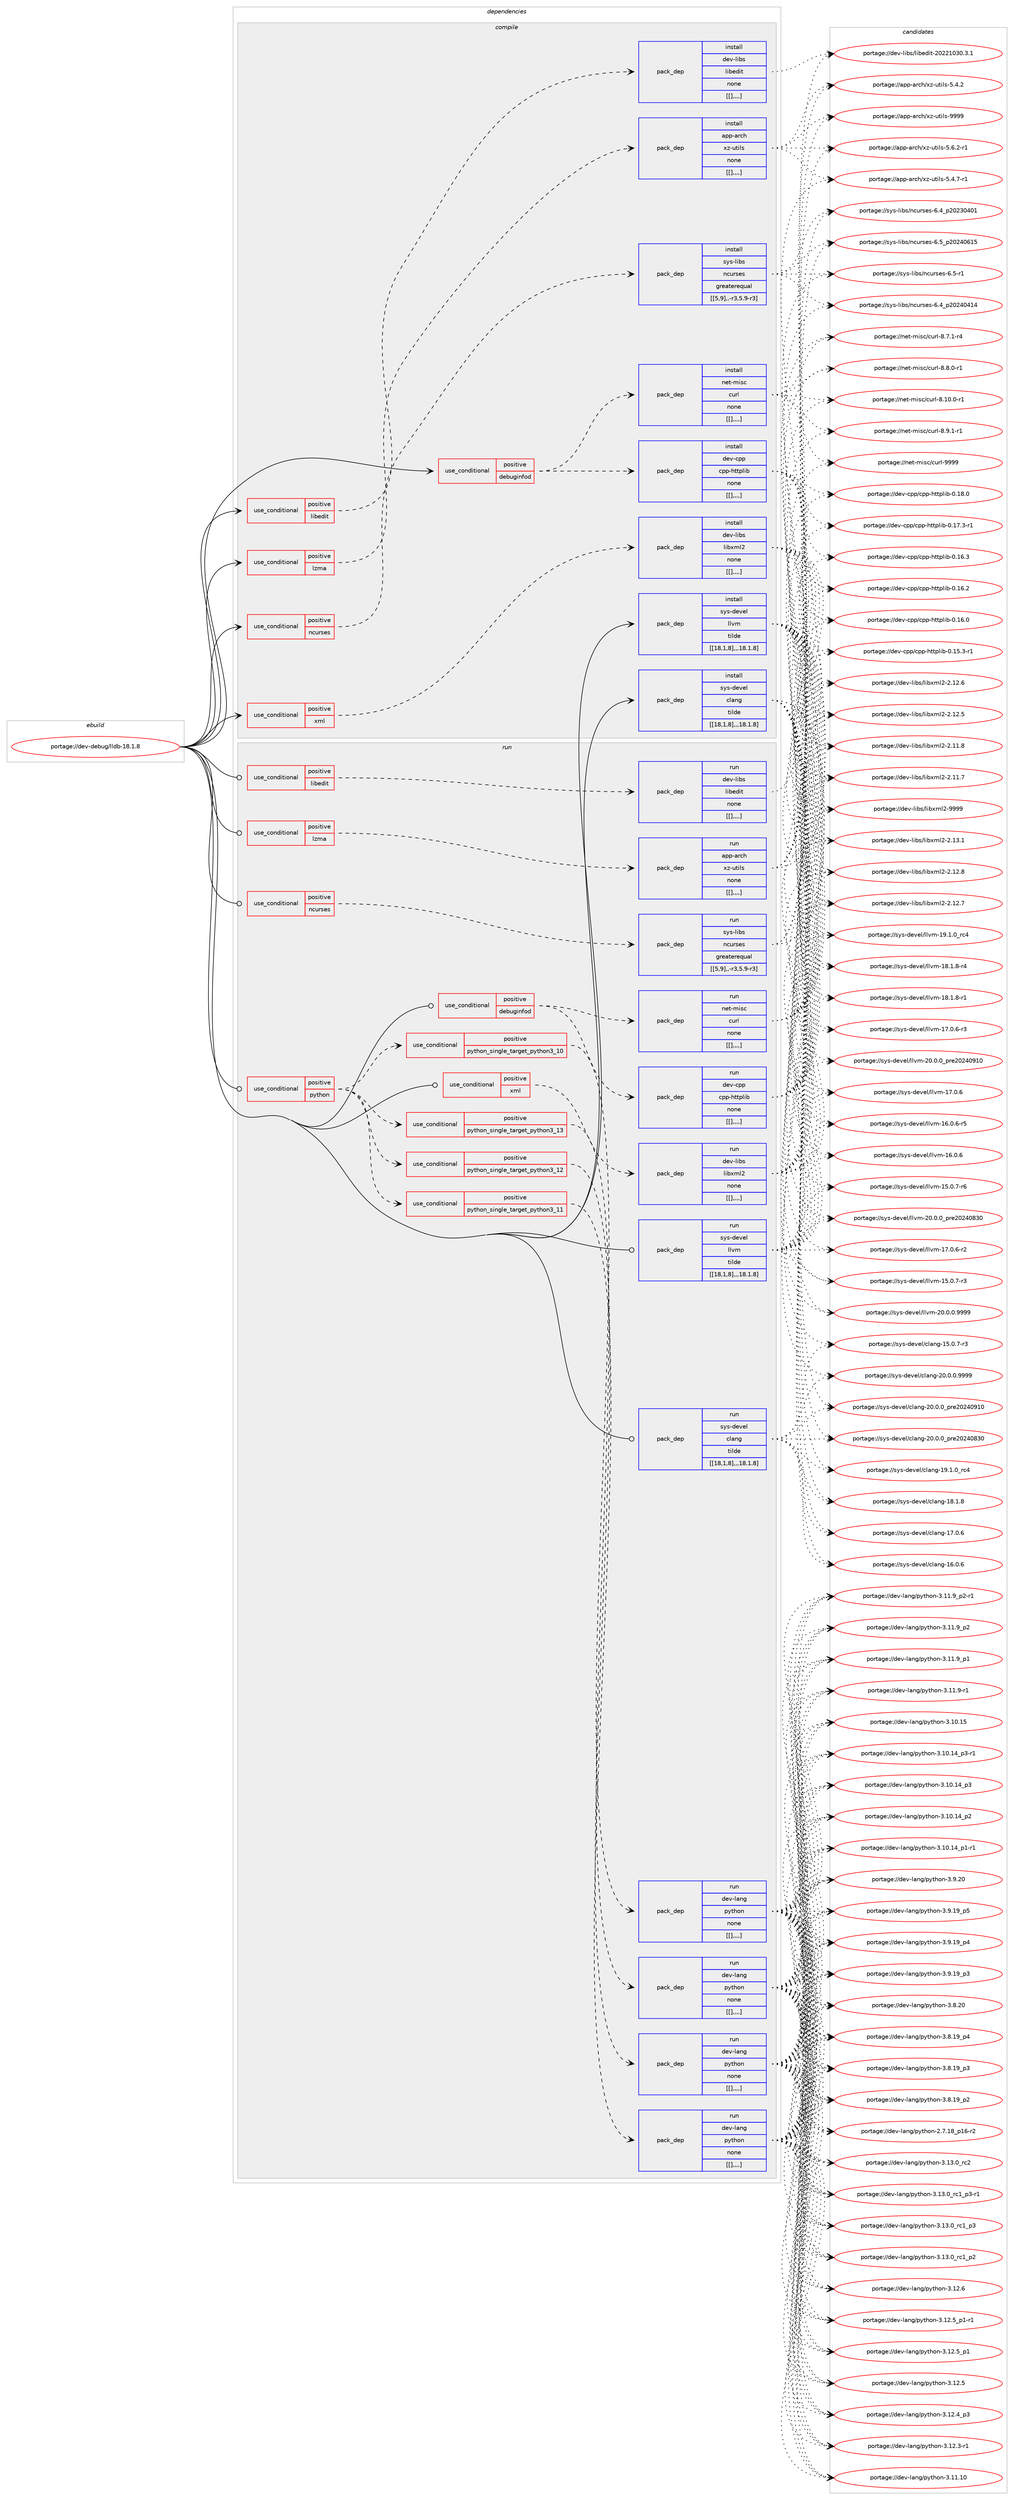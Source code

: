 digraph prolog {

# *************
# Graph options
# *************

newrank=true;
concentrate=true;
compound=true;
graph [rankdir=LR,fontname=Helvetica,fontsize=10,ranksep=1.5];#, ranksep=2.5, nodesep=0.2];
edge  [arrowhead=vee];
node  [fontname=Helvetica,fontsize=10];

# **********
# The ebuild
# **********

subgraph cluster_leftcol {
color=gray;
label=<<i>ebuild</i>>;
id [label="portage://dev-debug/lldb-18.1.8", color=red, width=4, href="../dev-debug/lldb-18.1.8.svg"];
}

# ****************
# The dependencies
# ****************

subgraph cluster_midcol {
color=gray;
label=<<i>dependencies</i>>;
subgraph cluster_compile {
fillcolor="#eeeeee";
style=filled;
label=<<i>compile</i>>;
subgraph cond19533 {
dependency72748 [label=<<TABLE BORDER="0" CELLBORDER="1" CELLSPACING="0" CELLPADDING="4"><TR><TD ROWSPAN="3" CELLPADDING="10">use_conditional</TD></TR><TR><TD>positive</TD></TR><TR><TD>debuginfod</TD></TR></TABLE>>, shape=none, color=red];
subgraph pack52267 {
dependency72749 [label=<<TABLE BORDER="0" CELLBORDER="1" CELLSPACING="0" CELLPADDING="4" WIDTH="220"><TR><TD ROWSPAN="6" CELLPADDING="30">pack_dep</TD></TR><TR><TD WIDTH="110">install</TD></TR><TR><TD>net-misc</TD></TR><TR><TD>curl</TD></TR><TR><TD>none</TD></TR><TR><TD>[[],,,,]</TD></TR></TABLE>>, shape=none, color=blue];
}
dependency72748:e -> dependency72749:w [weight=20,style="dashed",arrowhead="vee"];
subgraph pack52268 {
dependency72750 [label=<<TABLE BORDER="0" CELLBORDER="1" CELLSPACING="0" CELLPADDING="4" WIDTH="220"><TR><TD ROWSPAN="6" CELLPADDING="30">pack_dep</TD></TR><TR><TD WIDTH="110">install</TD></TR><TR><TD>dev-cpp</TD></TR><TR><TD>cpp-httplib</TD></TR><TR><TD>none</TD></TR><TR><TD>[[],,,,]</TD></TR></TABLE>>, shape=none, color=blue];
}
dependency72748:e -> dependency72750:w [weight=20,style="dashed",arrowhead="vee"];
}
id:e -> dependency72748:w [weight=20,style="solid",arrowhead="vee"];
subgraph cond19534 {
dependency72751 [label=<<TABLE BORDER="0" CELLBORDER="1" CELLSPACING="0" CELLPADDING="4"><TR><TD ROWSPAN="3" CELLPADDING="10">use_conditional</TD></TR><TR><TD>positive</TD></TR><TR><TD>libedit</TD></TR></TABLE>>, shape=none, color=red];
subgraph pack52269 {
dependency72752 [label=<<TABLE BORDER="0" CELLBORDER="1" CELLSPACING="0" CELLPADDING="4" WIDTH="220"><TR><TD ROWSPAN="6" CELLPADDING="30">pack_dep</TD></TR><TR><TD WIDTH="110">install</TD></TR><TR><TD>dev-libs</TD></TR><TR><TD>libedit</TD></TR><TR><TD>none</TD></TR><TR><TD>[[],,,,]</TD></TR></TABLE>>, shape=none, color=blue];
}
dependency72751:e -> dependency72752:w [weight=20,style="dashed",arrowhead="vee"];
}
id:e -> dependency72751:w [weight=20,style="solid",arrowhead="vee"];
subgraph cond19535 {
dependency72753 [label=<<TABLE BORDER="0" CELLBORDER="1" CELLSPACING="0" CELLPADDING="4"><TR><TD ROWSPAN="3" CELLPADDING="10">use_conditional</TD></TR><TR><TD>positive</TD></TR><TR><TD>lzma</TD></TR></TABLE>>, shape=none, color=red];
subgraph pack52270 {
dependency72754 [label=<<TABLE BORDER="0" CELLBORDER="1" CELLSPACING="0" CELLPADDING="4" WIDTH="220"><TR><TD ROWSPAN="6" CELLPADDING="30">pack_dep</TD></TR><TR><TD WIDTH="110">install</TD></TR><TR><TD>app-arch</TD></TR><TR><TD>xz-utils</TD></TR><TR><TD>none</TD></TR><TR><TD>[[],,,,]</TD></TR></TABLE>>, shape=none, color=blue];
}
dependency72753:e -> dependency72754:w [weight=20,style="dashed",arrowhead="vee"];
}
id:e -> dependency72753:w [weight=20,style="solid",arrowhead="vee"];
subgraph cond19536 {
dependency72755 [label=<<TABLE BORDER="0" CELLBORDER="1" CELLSPACING="0" CELLPADDING="4"><TR><TD ROWSPAN="3" CELLPADDING="10">use_conditional</TD></TR><TR><TD>positive</TD></TR><TR><TD>ncurses</TD></TR></TABLE>>, shape=none, color=red];
subgraph pack52271 {
dependency72756 [label=<<TABLE BORDER="0" CELLBORDER="1" CELLSPACING="0" CELLPADDING="4" WIDTH="220"><TR><TD ROWSPAN="6" CELLPADDING="30">pack_dep</TD></TR><TR><TD WIDTH="110">install</TD></TR><TR><TD>sys-libs</TD></TR><TR><TD>ncurses</TD></TR><TR><TD>greaterequal</TD></TR><TR><TD>[[5,9],,-r3,5.9-r3]</TD></TR></TABLE>>, shape=none, color=blue];
}
dependency72755:e -> dependency72756:w [weight=20,style="dashed",arrowhead="vee"];
}
id:e -> dependency72755:w [weight=20,style="solid",arrowhead="vee"];
subgraph cond19537 {
dependency72757 [label=<<TABLE BORDER="0" CELLBORDER="1" CELLSPACING="0" CELLPADDING="4"><TR><TD ROWSPAN="3" CELLPADDING="10">use_conditional</TD></TR><TR><TD>positive</TD></TR><TR><TD>xml</TD></TR></TABLE>>, shape=none, color=red];
subgraph pack52272 {
dependency72758 [label=<<TABLE BORDER="0" CELLBORDER="1" CELLSPACING="0" CELLPADDING="4" WIDTH="220"><TR><TD ROWSPAN="6" CELLPADDING="30">pack_dep</TD></TR><TR><TD WIDTH="110">install</TD></TR><TR><TD>dev-libs</TD></TR><TR><TD>libxml2</TD></TR><TR><TD>none</TD></TR><TR><TD>[[],,,,]</TD></TR></TABLE>>, shape=none, color=blue];
}
dependency72757:e -> dependency72758:w [weight=20,style="dashed",arrowhead="vee"];
}
id:e -> dependency72757:w [weight=20,style="solid",arrowhead="vee"];
subgraph pack52273 {
dependency72759 [label=<<TABLE BORDER="0" CELLBORDER="1" CELLSPACING="0" CELLPADDING="4" WIDTH="220"><TR><TD ROWSPAN="6" CELLPADDING="30">pack_dep</TD></TR><TR><TD WIDTH="110">install</TD></TR><TR><TD>sys-devel</TD></TR><TR><TD>clang</TD></TR><TR><TD>tilde</TD></TR><TR><TD>[[18,1,8],,,18.1.8]</TD></TR></TABLE>>, shape=none, color=blue];
}
id:e -> dependency72759:w [weight=20,style="solid",arrowhead="vee"];
subgraph pack52274 {
dependency72760 [label=<<TABLE BORDER="0" CELLBORDER="1" CELLSPACING="0" CELLPADDING="4" WIDTH="220"><TR><TD ROWSPAN="6" CELLPADDING="30">pack_dep</TD></TR><TR><TD WIDTH="110">install</TD></TR><TR><TD>sys-devel</TD></TR><TR><TD>llvm</TD></TR><TR><TD>tilde</TD></TR><TR><TD>[[18,1,8],,,18.1.8]</TD></TR></TABLE>>, shape=none, color=blue];
}
id:e -> dependency72760:w [weight=20,style="solid",arrowhead="vee"];
}
subgraph cluster_compileandrun {
fillcolor="#eeeeee";
style=filled;
label=<<i>compile and run</i>>;
}
subgraph cluster_run {
fillcolor="#eeeeee";
style=filled;
label=<<i>run</i>>;
subgraph cond19538 {
dependency72761 [label=<<TABLE BORDER="0" CELLBORDER="1" CELLSPACING="0" CELLPADDING="4"><TR><TD ROWSPAN="3" CELLPADDING="10">use_conditional</TD></TR><TR><TD>positive</TD></TR><TR><TD>debuginfod</TD></TR></TABLE>>, shape=none, color=red];
subgraph pack52275 {
dependency72762 [label=<<TABLE BORDER="0" CELLBORDER="1" CELLSPACING="0" CELLPADDING="4" WIDTH="220"><TR><TD ROWSPAN="6" CELLPADDING="30">pack_dep</TD></TR><TR><TD WIDTH="110">run</TD></TR><TR><TD>net-misc</TD></TR><TR><TD>curl</TD></TR><TR><TD>none</TD></TR><TR><TD>[[],,,,]</TD></TR></TABLE>>, shape=none, color=blue];
}
dependency72761:e -> dependency72762:w [weight=20,style="dashed",arrowhead="vee"];
subgraph pack52276 {
dependency72763 [label=<<TABLE BORDER="0" CELLBORDER="1" CELLSPACING="0" CELLPADDING="4" WIDTH="220"><TR><TD ROWSPAN="6" CELLPADDING="30">pack_dep</TD></TR><TR><TD WIDTH="110">run</TD></TR><TR><TD>dev-cpp</TD></TR><TR><TD>cpp-httplib</TD></TR><TR><TD>none</TD></TR><TR><TD>[[],,,,]</TD></TR></TABLE>>, shape=none, color=blue];
}
dependency72761:e -> dependency72763:w [weight=20,style="dashed",arrowhead="vee"];
}
id:e -> dependency72761:w [weight=20,style="solid",arrowhead="odot"];
subgraph cond19539 {
dependency72764 [label=<<TABLE BORDER="0" CELLBORDER="1" CELLSPACING="0" CELLPADDING="4"><TR><TD ROWSPAN="3" CELLPADDING="10">use_conditional</TD></TR><TR><TD>positive</TD></TR><TR><TD>libedit</TD></TR></TABLE>>, shape=none, color=red];
subgraph pack52277 {
dependency72765 [label=<<TABLE BORDER="0" CELLBORDER="1" CELLSPACING="0" CELLPADDING="4" WIDTH="220"><TR><TD ROWSPAN="6" CELLPADDING="30">pack_dep</TD></TR><TR><TD WIDTH="110">run</TD></TR><TR><TD>dev-libs</TD></TR><TR><TD>libedit</TD></TR><TR><TD>none</TD></TR><TR><TD>[[],,,,]</TD></TR></TABLE>>, shape=none, color=blue];
}
dependency72764:e -> dependency72765:w [weight=20,style="dashed",arrowhead="vee"];
}
id:e -> dependency72764:w [weight=20,style="solid",arrowhead="odot"];
subgraph cond19540 {
dependency72766 [label=<<TABLE BORDER="0" CELLBORDER="1" CELLSPACING="0" CELLPADDING="4"><TR><TD ROWSPAN="3" CELLPADDING="10">use_conditional</TD></TR><TR><TD>positive</TD></TR><TR><TD>lzma</TD></TR></TABLE>>, shape=none, color=red];
subgraph pack52278 {
dependency72767 [label=<<TABLE BORDER="0" CELLBORDER="1" CELLSPACING="0" CELLPADDING="4" WIDTH="220"><TR><TD ROWSPAN="6" CELLPADDING="30">pack_dep</TD></TR><TR><TD WIDTH="110">run</TD></TR><TR><TD>app-arch</TD></TR><TR><TD>xz-utils</TD></TR><TR><TD>none</TD></TR><TR><TD>[[],,,,]</TD></TR></TABLE>>, shape=none, color=blue];
}
dependency72766:e -> dependency72767:w [weight=20,style="dashed",arrowhead="vee"];
}
id:e -> dependency72766:w [weight=20,style="solid",arrowhead="odot"];
subgraph cond19541 {
dependency72768 [label=<<TABLE BORDER="0" CELLBORDER="1" CELLSPACING="0" CELLPADDING="4"><TR><TD ROWSPAN="3" CELLPADDING="10">use_conditional</TD></TR><TR><TD>positive</TD></TR><TR><TD>ncurses</TD></TR></TABLE>>, shape=none, color=red];
subgraph pack52279 {
dependency72769 [label=<<TABLE BORDER="0" CELLBORDER="1" CELLSPACING="0" CELLPADDING="4" WIDTH="220"><TR><TD ROWSPAN="6" CELLPADDING="30">pack_dep</TD></TR><TR><TD WIDTH="110">run</TD></TR><TR><TD>sys-libs</TD></TR><TR><TD>ncurses</TD></TR><TR><TD>greaterequal</TD></TR><TR><TD>[[5,9],,-r3,5.9-r3]</TD></TR></TABLE>>, shape=none, color=blue];
}
dependency72768:e -> dependency72769:w [weight=20,style="dashed",arrowhead="vee"];
}
id:e -> dependency72768:w [weight=20,style="solid",arrowhead="odot"];
subgraph cond19542 {
dependency72770 [label=<<TABLE BORDER="0" CELLBORDER="1" CELLSPACING="0" CELLPADDING="4"><TR><TD ROWSPAN="3" CELLPADDING="10">use_conditional</TD></TR><TR><TD>positive</TD></TR><TR><TD>python</TD></TR></TABLE>>, shape=none, color=red];
subgraph cond19543 {
dependency72771 [label=<<TABLE BORDER="0" CELLBORDER="1" CELLSPACING="0" CELLPADDING="4"><TR><TD ROWSPAN="3" CELLPADDING="10">use_conditional</TD></TR><TR><TD>positive</TD></TR><TR><TD>python_single_target_python3_10</TD></TR></TABLE>>, shape=none, color=red];
subgraph pack52280 {
dependency72772 [label=<<TABLE BORDER="0" CELLBORDER="1" CELLSPACING="0" CELLPADDING="4" WIDTH="220"><TR><TD ROWSPAN="6" CELLPADDING="30">pack_dep</TD></TR><TR><TD WIDTH="110">run</TD></TR><TR><TD>dev-lang</TD></TR><TR><TD>python</TD></TR><TR><TD>none</TD></TR><TR><TD>[[],,,,]</TD></TR></TABLE>>, shape=none, color=blue];
}
dependency72771:e -> dependency72772:w [weight=20,style="dashed",arrowhead="vee"];
}
dependency72770:e -> dependency72771:w [weight=20,style="dashed",arrowhead="vee"];
subgraph cond19544 {
dependency72773 [label=<<TABLE BORDER="0" CELLBORDER="1" CELLSPACING="0" CELLPADDING="4"><TR><TD ROWSPAN="3" CELLPADDING="10">use_conditional</TD></TR><TR><TD>positive</TD></TR><TR><TD>python_single_target_python3_11</TD></TR></TABLE>>, shape=none, color=red];
subgraph pack52281 {
dependency72774 [label=<<TABLE BORDER="0" CELLBORDER="1" CELLSPACING="0" CELLPADDING="4" WIDTH="220"><TR><TD ROWSPAN="6" CELLPADDING="30">pack_dep</TD></TR><TR><TD WIDTH="110">run</TD></TR><TR><TD>dev-lang</TD></TR><TR><TD>python</TD></TR><TR><TD>none</TD></TR><TR><TD>[[],,,,]</TD></TR></TABLE>>, shape=none, color=blue];
}
dependency72773:e -> dependency72774:w [weight=20,style="dashed",arrowhead="vee"];
}
dependency72770:e -> dependency72773:w [weight=20,style="dashed",arrowhead="vee"];
subgraph cond19545 {
dependency72775 [label=<<TABLE BORDER="0" CELLBORDER="1" CELLSPACING="0" CELLPADDING="4"><TR><TD ROWSPAN="3" CELLPADDING="10">use_conditional</TD></TR><TR><TD>positive</TD></TR><TR><TD>python_single_target_python3_12</TD></TR></TABLE>>, shape=none, color=red];
subgraph pack52282 {
dependency72776 [label=<<TABLE BORDER="0" CELLBORDER="1" CELLSPACING="0" CELLPADDING="4" WIDTH="220"><TR><TD ROWSPAN="6" CELLPADDING="30">pack_dep</TD></TR><TR><TD WIDTH="110">run</TD></TR><TR><TD>dev-lang</TD></TR><TR><TD>python</TD></TR><TR><TD>none</TD></TR><TR><TD>[[],,,,]</TD></TR></TABLE>>, shape=none, color=blue];
}
dependency72775:e -> dependency72776:w [weight=20,style="dashed",arrowhead="vee"];
}
dependency72770:e -> dependency72775:w [weight=20,style="dashed",arrowhead="vee"];
subgraph cond19546 {
dependency72777 [label=<<TABLE BORDER="0" CELLBORDER="1" CELLSPACING="0" CELLPADDING="4"><TR><TD ROWSPAN="3" CELLPADDING="10">use_conditional</TD></TR><TR><TD>positive</TD></TR><TR><TD>python_single_target_python3_13</TD></TR></TABLE>>, shape=none, color=red];
subgraph pack52283 {
dependency72778 [label=<<TABLE BORDER="0" CELLBORDER="1" CELLSPACING="0" CELLPADDING="4" WIDTH="220"><TR><TD ROWSPAN="6" CELLPADDING="30">pack_dep</TD></TR><TR><TD WIDTH="110">run</TD></TR><TR><TD>dev-lang</TD></TR><TR><TD>python</TD></TR><TR><TD>none</TD></TR><TR><TD>[[],,,,]</TD></TR></TABLE>>, shape=none, color=blue];
}
dependency72777:e -> dependency72778:w [weight=20,style="dashed",arrowhead="vee"];
}
dependency72770:e -> dependency72777:w [weight=20,style="dashed",arrowhead="vee"];
}
id:e -> dependency72770:w [weight=20,style="solid",arrowhead="odot"];
subgraph cond19547 {
dependency72779 [label=<<TABLE BORDER="0" CELLBORDER="1" CELLSPACING="0" CELLPADDING="4"><TR><TD ROWSPAN="3" CELLPADDING="10">use_conditional</TD></TR><TR><TD>positive</TD></TR><TR><TD>xml</TD></TR></TABLE>>, shape=none, color=red];
subgraph pack52284 {
dependency72780 [label=<<TABLE BORDER="0" CELLBORDER="1" CELLSPACING="0" CELLPADDING="4" WIDTH="220"><TR><TD ROWSPAN="6" CELLPADDING="30">pack_dep</TD></TR><TR><TD WIDTH="110">run</TD></TR><TR><TD>dev-libs</TD></TR><TR><TD>libxml2</TD></TR><TR><TD>none</TD></TR><TR><TD>[[],,,,]</TD></TR></TABLE>>, shape=none, color=blue];
}
dependency72779:e -> dependency72780:w [weight=20,style="dashed",arrowhead="vee"];
}
id:e -> dependency72779:w [weight=20,style="solid",arrowhead="odot"];
subgraph pack52285 {
dependency72781 [label=<<TABLE BORDER="0" CELLBORDER="1" CELLSPACING="0" CELLPADDING="4" WIDTH="220"><TR><TD ROWSPAN="6" CELLPADDING="30">pack_dep</TD></TR><TR><TD WIDTH="110">run</TD></TR><TR><TD>sys-devel</TD></TR><TR><TD>clang</TD></TR><TR><TD>tilde</TD></TR><TR><TD>[[18,1,8],,,18.1.8]</TD></TR></TABLE>>, shape=none, color=blue];
}
id:e -> dependency72781:w [weight=20,style="solid",arrowhead="odot"];
subgraph pack52286 {
dependency72782 [label=<<TABLE BORDER="0" CELLBORDER="1" CELLSPACING="0" CELLPADDING="4" WIDTH="220"><TR><TD ROWSPAN="6" CELLPADDING="30">pack_dep</TD></TR><TR><TD WIDTH="110">run</TD></TR><TR><TD>sys-devel</TD></TR><TR><TD>llvm</TD></TR><TR><TD>tilde</TD></TR><TR><TD>[[18,1,8],,,18.1.8]</TD></TR></TABLE>>, shape=none, color=blue];
}
id:e -> dependency72782:w [weight=20,style="solid",arrowhead="odot"];
}
}

# **************
# The candidates
# **************

subgraph cluster_choices {
rank=same;
color=gray;
label=<<i>candidates</i>>;

subgraph choice52267 {
color=black;
nodesep=1;
choice110101116451091051159947991171141084557575757 [label="portage://net-misc/curl-9999", color=red, width=4,href="../net-misc/curl-9999.svg"];
choice11010111645109105115994799117114108455646494846484511449 [label="portage://net-misc/curl-8.10.0-r1", color=red, width=4,href="../net-misc/curl-8.10.0-r1.svg"];
choice110101116451091051159947991171141084556465746494511449 [label="portage://net-misc/curl-8.9.1-r1", color=red, width=4,href="../net-misc/curl-8.9.1-r1.svg"];
choice110101116451091051159947991171141084556465646484511449 [label="portage://net-misc/curl-8.8.0-r1", color=red, width=4,href="../net-misc/curl-8.8.0-r1.svg"];
choice110101116451091051159947991171141084556465546494511452 [label="portage://net-misc/curl-8.7.1-r4", color=red, width=4,href="../net-misc/curl-8.7.1-r4.svg"];
dependency72749:e -> choice110101116451091051159947991171141084557575757:w [style=dotted,weight="100"];
dependency72749:e -> choice11010111645109105115994799117114108455646494846484511449:w [style=dotted,weight="100"];
dependency72749:e -> choice110101116451091051159947991171141084556465746494511449:w [style=dotted,weight="100"];
dependency72749:e -> choice110101116451091051159947991171141084556465646484511449:w [style=dotted,weight="100"];
dependency72749:e -> choice110101116451091051159947991171141084556465546494511452:w [style=dotted,weight="100"];
}
subgraph choice52268 {
color=black;
nodesep=1;
choice10010111845991121124799112112451041161161121081059845484649564648 [label="portage://dev-cpp/cpp-httplib-0.18.0", color=red, width=4,href="../dev-cpp/cpp-httplib-0.18.0.svg"];
choice100101118459911211247991121124510411611611210810598454846495546514511449 [label="portage://dev-cpp/cpp-httplib-0.17.3-r1", color=red, width=4,href="../dev-cpp/cpp-httplib-0.17.3-r1.svg"];
choice10010111845991121124799112112451041161161121081059845484649544651 [label="portage://dev-cpp/cpp-httplib-0.16.3", color=red, width=4,href="../dev-cpp/cpp-httplib-0.16.3.svg"];
choice10010111845991121124799112112451041161161121081059845484649544650 [label="portage://dev-cpp/cpp-httplib-0.16.2", color=red, width=4,href="../dev-cpp/cpp-httplib-0.16.2.svg"];
choice10010111845991121124799112112451041161161121081059845484649544648 [label="portage://dev-cpp/cpp-httplib-0.16.0", color=red, width=4,href="../dev-cpp/cpp-httplib-0.16.0.svg"];
choice100101118459911211247991121124510411611611210810598454846495346514511449 [label="portage://dev-cpp/cpp-httplib-0.15.3-r1", color=red, width=4,href="../dev-cpp/cpp-httplib-0.15.3-r1.svg"];
dependency72750:e -> choice10010111845991121124799112112451041161161121081059845484649564648:w [style=dotted,weight="100"];
dependency72750:e -> choice100101118459911211247991121124510411611611210810598454846495546514511449:w [style=dotted,weight="100"];
dependency72750:e -> choice10010111845991121124799112112451041161161121081059845484649544651:w [style=dotted,weight="100"];
dependency72750:e -> choice10010111845991121124799112112451041161161121081059845484649544650:w [style=dotted,weight="100"];
dependency72750:e -> choice10010111845991121124799112112451041161161121081059845484649544648:w [style=dotted,weight="100"];
dependency72750:e -> choice100101118459911211247991121124510411611611210810598454846495346514511449:w [style=dotted,weight="100"];
}
subgraph choice52269 {
color=black;
nodesep=1;
choice1001011184510810598115471081059810110010511645504850504948514846514649 [label="portage://dev-libs/libedit-20221030.3.1", color=red, width=4,href="../dev-libs/libedit-20221030.3.1.svg"];
dependency72752:e -> choice1001011184510810598115471081059810110010511645504850504948514846514649:w [style=dotted,weight="100"];
}
subgraph choice52270 {
color=black;
nodesep=1;
choice9711211245971149910447120122451171161051081154557575757 [label="portage://app-arch/xz-utils-9999", color=red, width=4,href="../app-arch/xz-utils-9999.svg"];
choice9711211245971149910447120122451171161051081154553465446504511449 [label="portage://app-arch/xz-utils-5.6.2-r1", color=red, width=4,href="../app-arch/xz-utils-5.6.2-r1.svg"];
choice9711211245971149910447120122451171161051081154553465246554511449 [label="portage://app-arch/xz-utils-5.4.7-r1", color=red, width=4,href="../app-arch/xz-utils-5.4.7-r1.svg"];
choice971121124597114991044712012245117116105108115455346524650 [label="portage://app-arch/xz-utils-5.4.2", color=red, width=4,href="../app-arch/xz-utils-5.4.2.svg"];
dependency72754:e -> choice9711211245971149910447120122451171161051081154557575757:w [style=dotted,weight="100"];
dependency72754:e -> choice9711211245971149910447120122451171161051081154553465446504511449:w [style=dotted,weight="100"];
dependency72754:e -> choice9711211245971149910447120122451171161051081154553465246554511449:w [style=dotted,weight="100"];
dependency72754:e -> choice971121124597114991044712012245117116105108115455346524650:w [style=dotted,weight="100"];
}
subgraph choice52271 {
color=black;
nodesep=1;
choice1151211154510810598115471109911711411510111545544653951125048505248544953 [label="portage://sys-libs/ncurses-6.5_p20240615", color=red, width=4,href="../sys-libs/ncurses-6.5_p20240615.svg"];
choice11512111545108105981154711099117114115101115455446534511449 [label="portage://sys-libs/ncurses-6.5-r1", color=red, width=4,href="../sys-libs/ncurses-6.5-r1.svg"];
choice1151211154510810598115471109911711411510111545544652951125048505248524952 [label="portage://sys-libs/ncurses-6.4_p20240414", color=red, width=4,href="../sys-libs/ncurses-6.4_p20240414.svg"];
choice1151211154510810598115471109911711411510111545544652951125048505148524849 [label="portage://sys-libs/ncurses-6.4_p20230401", color=red, width=4,href="../sys-libs/ncurses-6.4_p20230401.svg"];
dependency72756:e -> choice1151211154510810598115471109911711411510111545544653951125048505248544953:w [style=dotted,weight="100"];
dependency72756:e -> choice11512111545108105981154711099117114115101115455446534511449:w [style=dotted,weight="100"];
dependency72756:e -> choice1151211154510810598115471109911711411510111545544652951125048505248524952:w [style=dotted,weight="100"];
dependency72756:e -> choice1151211154510810598115471109911711411510111545544652951125048505148524849:w [style=dotted,weight="100"];
}
subgraph choice52272 {
color=black;
nodesep=1;
choice10010111845108105981154710810598120109108504557575757 [label="portage://dev-libs/libxml2-9999", color=red, width=4,href="../dev-libs/libxml2-9999.svg"];
choice100101118451081059811547108105981201091085045504649514649 [label="portage://dev-libs/libxml2-2.13.1", color=red, width=4,href="../dev-libs/libxml2-2.13.1.svg"];
choice100101118451081059811547108105981201091085045504649504656 [label="portage://dev-libs/libxml2-2.12.8", color=red, width=4,href="../dev-libs/libxml2-2.12.8.svg"];
choice100101118451081059811547108105981201091085045504649504655 [label="portage://dev-libs/libxml2-2.12.7", color=red, width=4,href="../dev-libs/libxml2-2.12.7.svg"];
choice100101118451081059811547108105981201091085045504649504654 [label="portage://dev-libs/libxml2-2.12.6", color=red, width=4,href="../dev-libs/libxml2-2.12.6.svg"];
choice100101118451081059811547108105981201091085045504649504653 [label="portage://dev-libs/libxml2-2.12.5", color=red, width=4,href="../dev-libs/libxml2-2.12.5.svg"];
choice100101118451081059811547108105981201091085045504649494656 [label="portage://dev-libs/libxml2-2.11.8", color=red, width=4,href="../dev-libs/libxml2-2.11.8.svg"];
choice100101118451081059811547108105981201091085045504649494655 [label="portage://dev-libs/libxml2-2.11.7", color=red, width=4,href="../dev-libs/libxml2-2.11.7.svg"];
dependency72758:e -> choice10010111845108105981154710810598120109108504557575757:w [style=dotted,weight="100"];
dependency72758:e -> choice100101118451081059811547108105981201091085045504649514649:w [style=dotted,weight="100"];
dependency72758:e -> choice100101118451081059811547108105981201091085045504649504656:w [style=dotted,weight="100"];
dependency72758:e -> choice100101118451081059811547108105981201091085045504649504655:w [style=dotted,weight="100"];
dependency72758:e -> choice100101118451081059811547108105981201091085045504649504654:w [style=dotted,weight="100"];
dependency72758:e -> choice100101118451081059811547108105981201091085045504649504653:w [style=dotted,weight="100"];
dependency72758:e -> choice100101118451081059811547108105981201091085045504649494656:w [style=dotted,weight="100"];
dependency72758:e -> choice100101118451081059811547108105981201091085045504649494655:w [style=dotted,weight="100"];
}
subgraph choice52273 {
color=black;
nodesep=1;
choice11512111545100101118101108479910897110103455048464846484657575757 [label="portage://sys-devel/clang-20.0.0.9999", color=red, width=4,href="../sys-devel/clang-20.0.0.9999.svg"];
choice1151211154510010111810110847991089711010345504846484648951121141015048505248574948 [label="portage://sys-devel/clang-20.0.0_pre20240910", color=red, width=4,href="../sys-devel/clang-20.0.0_pre20240910.svg"];
choice1151211154510010111810110847991089711010345504846484648951121141015048505248565148 [label="portage://sys-devel/clang-20.0.0_pre20240830", color=red, width=4,href="../sys-devel/clang-20.0.0_pre20240830.svg"];
choice1151211154510010111810110847991089711010345495746494648951149952 [label="portage://sys-devel/clang-19.1.0_rc4", color=red, width=4,href="../sys-devel/clang-19.1.0_rc4.svg"];
choice1151211154510010111810110847991089711010345495646494656 [label="portage://sys-devel/clang-18.1.8", color=red, width=4,href="../sys-devel/clang-18.1.8.svg"];
choice1151211154510010111810110847991089711010345495546484654 [label="portage://sys-devel/clang-17.0.6", color=red, width=4,href="../sys-devel/clang-17.0.6.svg"];
choice1151211154510010111810110847991089711010345495446484654 [label="portage://sys-devel/clang-16.0.6", color=red, width=4,href="../sys-devel/clang-16.0.6.svg"];
choice11512111545100101118101108479910897110103454953464846554511451 [label="portage://sys-devel/clang-15.0.7-r3", color=red, width=4,href="../sys-devel/clang-15.0.7-r3.svg"];
dependency72759:e -> choice11512111545100101118101108479910897110103455048464846484657575757:w [style=dotted,weight="100"];
dependency72759:e -> choice1151211154510010111810110847991089711010345504846484648951121141015048505248574948:w [style=dotted,weight="100"];
dependency72759:e -> choice1151211154510010111810110847991089711010345504846484648951121141015048505248565148:w [style=dotted,weight="100"];
dependency72759:e -> choice1151211154510010111810110847991089711010345495746494648951149952:w [style=dotted,weight="100"];
dependency72759:e -> choice1151211154510010111810110847991089711010345495646494656:w [style=dotted,weight="100"];
dependency72759:e -> choice1151211154510010111810110847991089711010345495546484654:w [style=dotted,weight="100"];
dependency72759:e -> choice1151211154510010111810110847991089711010345495446484654:w [style=dotted,weight="100"];
dependency72759:e -> choice11512111545100101118101108479910897110103454953464846554511451:w [style=dotted,weight="100"];
}
subgraph choice52274 {
color=black;
nodesep=1;
choice1151211154510010111810110847108108118109455048464846484657575757 [label="portage://sys-devel/llvm-20.0.0.9999", color=red, width=4,href="../sys-devel/llvm-20.0.0.9999.svg"];
choice115121115451001011181011084710810811810945504846484648951121141015048505248574948 [label="portage://sys-devel/llvm-20.0.0_pre20240910", color=red, width=4,href="../sys-devel/llvm-20.0.0_pre20240910.svg"];
choice115121115451001011181011084710810811810945504846484648951121141015048505248565148 [label="portage://sys-devel/llvm-20.0.0_pre20240830", color=red, width=4,href="../sys-devel/llvm-20.0.0_pre20240830.svg"];
choice115121115451001011181011084710810811810945495746494648951149952 [label="portage://sys-devel/llvm-19.1.0_rc4", color=red, width=4,href="../sys-devel/llvm-19.1.0_rc4.svg"];
choice1151211154510010111810110847108108118109454956464946564511452 [label="portage://sys-devel/llvm-18.1.8-r4", color=red, width=4,href="../sys-devel/llvm-18.1.8-r4.svg"];
choice1151211154510010111810110847108108118109454956464946564511449 [label="portage://sys-devel/llvm-18.1.8-r1", color=red, width=4,href="../sys-devel/llvm-18.1.8-r1.svg"];
choice1151211154510010111810110847108108118109454955464846544511451 [label="portage://sys-devel/llvm-17.0.6-r3", color=red, width=4,href="../sys-devel/llvm-17.0.6-r3.svg"];
choice1151211154510010111810110847108108118109454955464846544511450 [label="portage://sys-devel/llvm-17.0.6-r2", color=red, width=4,href="../sys-devel/llvm-17.0.6-r2.svg"];
choice115121115451001011181011084710810811810945495546484654 [label="portage://sys-devel/llvm-17.0.6", color=red, width=4,href="../sys-devel/llvm-17.0.6.svg"];
choice1151211154510010111810110847108108118109454954464846544511453 [label="portage://sys-devel/llvm-16.0.6-r5", color=red, width=4,href="../sys-devel/llvm-16.0.6-r5.svg"];
choice115121115451001011181011084710810811810945495446484654 [label="portage://sys-devel/llvm-16.0.6", color=red, width=4,href="../sys-devel/llvm-16.0.6.svg"];
choice1151211154510010111810110847108108118109454953464846554511454 [label="portage://sys-devel/llvm-15.0.7-r6", color=red, width=4,href="../sys-devel/llvm-15.0.7-r6.svg"];
choice1151211154510010111810110847108108118109454953464846554511451 [label="portage://sys-devel/llvm-15.0.7-r3", color=red, width=4,href="../sys-devel/llvm-15.0.7-r3.svg"];
dependency72760:e -> choice1151211154510010111810110847108108118109455048464846484657575757:w [style=dotted,weight="100"];
dependency72760:e -> choice115121115451001011181011084710810811810945504846484648951121141015048505248574948:w [style=dotted,weight="100"];
dependency72760:e -> choice115121115451001011181011084710810811810945504846484648951121141015048505248565148:w [style=dotted,weight="100"];
dependency72760:e -> choice115121115451001011181011084710810811810945495746494648951149952:w [style=dotted,weight="100"];
dependency72760:e -> choice1151211154510010111810110847108108118109454956464946564511452:w [style=dotted,weight="100"];
dependency72760:e -> choice1151211154510010111810110847108108118109454956464946564511449:w [style=dotted,weight="100"];
dependency72760:e -> choice1151211154510010111810110847108108118109454955464846544511451:w [style=dotted,weight="100"];
dependency72760:e -> choice1151211154510010111810110847108108118109454955464846544511450:w [style=dotted,weight="100"];
dependency72760:e -> choice115121115451001011181011084710810811810945495546484654:w [style=dotted,weight="100"];
dependency72760:e -> choice1151211154510010111810110847108108118109454954464846544511453:w [style=dotted,weight="100"];
dependency72760:e -> choice115121115451001011181011084710810811810945495446484654:w [style=dotted,weight="100"];
dependency72760:e -> choice1151211154510010111810110847108108118109454953464846554511454:w [style=dotted,weight="100"];
dependency72760:e -> choice1151211154510010111810110847108108118109454953464846554511451:w [style=dotted,weight="100"];
}
subgraph choice52275 {
color=black;
nodesep=1;
choice110101116451091051159947991171141084557575757 [label="portage://net-misc/curl-9999", color=red, width=4,href="../net-misc/curl-9999.svg"];
choice11010111645109105115994799117114108455646494846484511449 [label="portage://net-misc/curl-8.10.0-r1", color=red, width=4,href="../net-misc/curl-8.10.0-r1.svg"];
choice110101116451091051159947991171141084556465746494511449 [label="portage://net-misc/curl-8.9.1-r1", color=red, width=4,href="../net-misc/curl-8.9.1-r1.svg"];
choice110101116451091051159947991171141084556465646484511449 [label="portage://net-misc/curl-8.8.0-r1", color=red, width=4,href="../net-misc/curl-8.8.0-r1.svg"];
choice110101116451091051159947991171141084556465546494511452 [label="portage://net-misc/curl-8.7.1-r4", color=red, width=4,href="../net-misc/curl-8.7.1-r4.svg"];
dependency72762:e -> choice110101116451091051159947991171141084557575757:w [style=dotted,weight="100"];
dependency72762:e -> choice11010111645109105115994799117114108455646494846484511449:w [style=dotted,weight="100"];
dependency72762:e -> choice110101116451091051159947991171141084556465746494511449:w [style=dotted,weight="100"];
dependency72762:e -> choice110101116451091051159947991171141084556465646484511449:w [style=dotted,weight="100"];
dependency72762:e -> choice110101116451091051159947991171141084556465546494511452:w [style=dotted,weight="100"];
}
subgraph choice52276 {
color=black;
nodesep=1;
choice10010111845991121124799112112451041161161121081059845484649564648 [label="portage://dev-cpp/cpp-httplib-0.18.0", color=red, width=4,href="../dev-cpp/cpp-httplib-0.18.0.svg"];
choice100101118459911211247991121124510411611611210810598454846495546514511449 [label="portage://dev-cpp/cpp-httplib-0.17.3-r1", color=red, width=4,href="../dev-cpp/cpp-httplib-0.17.3-r1.svg"];
choice10010111845991121124799112112451041161161121081059845484649544651 [label="portage://dev-cpp/cpp-httplib-0.16.3", color=red, width=4,href="../dev-cpp/cpp-httplib-0.16.3.svg"];
choice10010111845991121124799112112451041161161121081059845484649544650 [label="portage://dev-cpp/cpp-httplib-0.16.2", color=red, width=4,href="../dev-cpp/cpp-httplib-0.16.2.svg"];
choice10010111845991121124799112112451041161161121081059845484649544648 [label="portage://dev-cpp/cpp-httplib-0.16.0", color=red, width=4,href="../dev-cpp/cpp-httplib-0.16.0.svg"];
choice100101118459911211247991121124510411611611210810598454846495346514511449 [label="portage://dev-cpp/cpp-httplib-0.15.3-r1", color=red, width=4,href="../dev-cpp/cpp-httplib-0.15.3-r1.svg"];
dependency72763:e -> choice10010111845991121124799112112451041161161121081059845484649564648:w [style=dotted,weight="100"];
dependency72763:e -> choice100101118459911211247991121124510411611611210810598454846495546514511449:w [style=dotted,weight="100"];
dependency72763:e -> choice10010111845991121124799112112451041161161121081059845484649544651:w [style=dotted,weight="100"];
dependency72763:e -> choice10010111845991121124799112112451041161161121081059845484649544650:w [style=dotted,weight="100"];
dependency72763:e -> choice10010111845991121124799112112451041161161121081059845484649544648:w [style=dotted,weight="100"];
dependency72763:e -> choice100101118459911211247991121124510411611611210810598454846495346514511449:w [style=dotted,weight="100"];
}
subgraph choice52277 {
color=black;
nodesep=1;
choice1001011184510810598115471081059810110010511645504850504948514846514649 [label="portage://dev-libs/libedit-20221030.3.1", color=red, width=4,href="../dev-libs/libedit-20221030.3.1.svg"];
dependency72765:e -> choice1001011184510810598115471081059810110010511645504850504948514846514649:w [style=dotted,weight="100"];
}
subgraph choice52278 {
color=black;
nodesep=1;
choice9711211245971149910447120122451171161051081154557575757 [label="portage://app-arch/xz-utils-9999", color=red, width=4,href="../app-arch/xz-utils-9999.svg"];
choice9711211245971149910447120122451171161051081154553465446504511449 [label="portage://app-arch/xz-utils-5.6.2-r1", color=red, width=4,href="../app-arch/xz-utils-5.6.2-r1.svg"];
choice9711211245971149910447120122451171161051081154553465246554511449 [label="portage://app-arch/xz-utils-5.4.7-r1", color=red, width=4,href="../app-arch/xz-utils-5.4.7-r1.svg"];
choice971121124597114991044712012245117116105108115455346524650 [label="portage://app-arch/xz-utils-5.4.2", color=red, width=4,href="../app-arch/xz-utils-5.4.2.svg"];
dependency72767:e -> choice9711211245971149910447120122451171161051081154557575757:w [style=dotted,weight="100"];
dependency72767:e -> choice9711211245971149910447120122451171161051081154553465446504511449:w [style=dotted,weight="100"];
dependency72767:e -> choice9711211245971149910447120122451171161051081154553465246554511449:w [style=dotted,weight="100"];
dependency72767:e -> choice971121124597114991044712012245117116105108115455346524650:w [style=dotted,weight="100"];
}
subgraph choice52279 {
color=black;
nodesep=1;
choice1151211154510810598115471109911711411510111545544653951125048505248544953 [label="portage://sys-libs/ncurses-6.5_p20240615", color=red, width=4,href="../sys-libs/ncurses-6.5_p20240615.svg"];
choice11512111545108105981154711099117114115101115455446534511449 [label="portage://sys-libs/ncurses-6.5-r1", color=red, width=4,href="../sys-libs/ncurses-6.5-r1.svg"];
choice1151211154510810598115471109911711411510111545544652951125048505248524952 [label="portage://sys-libs/ncurses-6.4_p20240414", color=red, width=4,href="../sys-libs/ncurses-6.4_p20240414.svg"];
choice1151211154510810598115471109911711411510111545544652951125048505148524849 [label="portage://sys-libs/ncurses-6.4_p20230401", color=red, width=4,href="../sys-libs/ncurses-6.4_p20230401.svg"];
dependency72769:e -> choice1151211154510810598115471109911711411510111545544653951125048505248544953:w [style=dotted,weight="100"];
dependency72769:e -> choice11512111545108105981154711099117114115101115455446534511449:w [style=dotted,weight="100"];
dependency72769:e -> choice1151211154510810598115471109911711411510111545544652951125048505248524952:w [style=dotted,weight="100"];
dependency72769:e -> choice1151211154510810598115471109911711411510111545544652951125048505148524849:w [style=dotted,weight="100"];
}
subgraph choice52280 {
color=black;
nodesep=1;
choice10010111845108971101034711212111610411111045514649514648951149950 [label="portage://dev-lang/python-3.13.0_rc2", color=red, width=4,href="../dev-lang/python-3.13.0_rc2.svg"];
choice1001011184510897110103471121211161041111104551464951464895114994995112514511449 [label="portage://dev-lang/python-3.13.0_rc1_p3-r1", color=red, width=4,href="../dev-lang/python-3.13.0_rc1_p3-r1.svg"];
choice100101118451089711010347112121116104111110455146495146489511499499511251 [label="portage://dev-lang/python-3.13.0_rc1_p3", color=red, width=4,href="../dev-lang/python-3.13.0_rc1_p3.svg"];
choice100101118451089711010347112121116104111110455146495146489511499499511250 [label="portage://dev-lang/python-3.13.0_rc1_p2", color=red, width=4,href="../dev-lang/python-3.13.0_rc1_p2.svg"];
choice10010111845108971101034711212111610411111045514649504654 [label="portage://dev-lang/python-3.12.6", color=red, width=4,href="../dev-lang/python-3.12.6.svg"];
choice1001011184510897110103471121211161041111104551464950465395112494511449 [label="portage://dev-lang/python-3.12.5_p1-r1", color=red, width=4,href="../dev-lang/python-3.12.5_p1-r1.svg"];
choice100101118451089711010347112121116104111110455146495046539511249 [label="portage://dev-lang/python-3.12.5_p1", color=red, width=4,href="../dev-lang/python-3.12.5_p1.svg"];
choice10010111845108971101034711212111610411111045514649504653 [label="portage://dev-lang/python-3.12.5", color=red, width=4,href="../dev-lang/python-3.12.5.svg"];
choice100101118451089711010347112121116104111110455146495046529511251 [label="portage://dev-lang/python-3.12.4_p3", color=red, width=4,href="../dev-lang/python-3.12.4_p3.svg"];
choice100101118451089711010347112121116104111110455146495046514511449 [label="portage://dev-lang/python-3.12.3-r1", color=red, width=4,href="../dev-lang/python-3.12.3-r1.svg"];
choice1001011184510897110103471121211161041111104551464949464948 [label="portage://dev-lang/python-3.11.10", color=red, width=4,href="../dev-lang/python-3.11.10.svg"];
choice1001011184510897110103471121211161041111104551464949465795112504511449 [label="portage://dev-lang/python-3.11.9_p2-r1", color=red, width=4,href="../dev-lang/python-3.11.9_p2-r1.svg"];
choice100101118451089711010347112121116104111110455146494946579511250 [label="portage://dev-lang/python-3.11.9_p2", color=red, width=4,href="../dev-lang/python-3.11.9_p2.svg"];
choice100101118451089711010347112121116104111110455146494946579511249 [label="portage://dev-lang/python-3.11.9_p1", color=red, width=4,href="../dev-lang/python-3.11.9_p1.svg"];
choice100101118451089711010347112121116104111110455146494946574511449 [label="portage://dev-lang/python-3.11.9-r1", color=red, width=4,href="../dev-lang/python-3.11.9-r1.svg"];
choice1001011184510897110103471121211161041111104551464948464953 [label="portage://dev-lang/python-3.10.15", color=red, width=4,href="../dev-lang/python-3.10.15.svg"];
choice100101118451089711010347112121116104111110455146494846495295112514511449 [label="portage://dev-lang/python-3.10.14_p3-r1", color=red, width=4,href="../dev-lang/python-3.10.14_p3-r1.svg"];
choice10010111845108971101034711212111610411111045514649484649529511251 [label="portage://dev-lang/python-3.10.14_p3", color=red, width=4,href="../dev-lang/python-3.10.14_p3.svg"];
choice10010111845108971101034711212111610411111045514649484649529511250 [label="portage://dev-lang/python-3.10.14_p2", color=red, width=4,href="../dev-lang/python-3.10.14_p2.svg"];
choice100101118451089711010347112121116104111110455146494846495295112494511449 [label="portage://dev-lang/python-3.10.14_p1-r1", color=red, width=4,href="../dev-lang/python-3.10.14_p1-r1.svg"];
choice10010111845108971101034711212111610411111045514657465048 [label="portage://dev-lang/python-3.9.20", color=red, width=4,href="../dev-lang/python-3.9.20.svg"];
choice100101118451089711010347112121116104111110455146574649579511253 [label="portage://dev-lang/python-3.9.19_p5", color=red, width=4,href="../dev-lang/python-3.9.19_p5.svg"];
choice100101118451089711010347112121116104111110455146574649579511252 [label="portage://dev-lang/python-3.9.19_p4", color=red, width=4,href="../dev-lang/python-3.9.19_p4.svg"];
choice100101118451089711010347112121116104111110455146574649579511251 [label="portage://dev-lang/python-3.9.19_p3", color=red, width=4,href="../dev-lang/python-3.9.19_p3.svg"];
choice10010111845108971101034711212111610411111045514656465048 [label="portage://dev-lang/python-3.8.20", color=red, width=4,href="../dev-lang/python-3.8.20.svg"];
choice100101118451089711010347112121116104111110455146564649579511252 [label="portage://dev-lang/python-3.8.19_p4", color=red, width=4,href="../dev-lang/python-3.8.19_p4.svg"];
choice100101118451089711010347112121116104111110455146564649579511251 [label="portage://dev-lang/python-3.8.19_p3", color=red, width=4,href="../dev-lang/python-3.8.19_p3.svg"];
choice100101118451089711010347112121116104111110455146564649579511250 [label="portage://dev-lang/python-3.8.19_p2", color=red, width=4,href="../dev-lang/python-3.8.19_p2.svg"];
choice100101118451089711010347112121116104111110455046554649569511249544511450 [label="portage://dev-lang/python-2.7.18_p16-r2", color=red, width=4,href="../dev-lang/python-2.7.18_p16-r2.svg"];
dependency72772:e -> choice10010111845108971101034711212111610411111045514649514648951149950:w [style=dotted,weight="100"];
dependency72772:e -> choice1001011184510897110103471121211161041111104551464951464895114994995112514511449:w [style=dotted,weight="100"];
dependency72772:e -> choice100101118451089711010347112121116104111110455146495146489511499499511251:w [style=dotted,weight="100"];
dependency72772:e -> choice100101118451089711010347112121116104111110455146495146489511499499511250:w [style=dotted,weight="100"];
dependency72772:e -> choice10010111845108971101034711212111610411111045514649504654:w [style=dotted,weight="100"];
dependency72772:e -> choice1001011184510897110103471121211161041111104551464950465395112494511449:w [style=dotted,weight="100"];
dependency72772:e -> choice100101118451089711010347112121116104111110455146495046539511249:w [style=dotted,weight="100"];
dependency72772:e -> choice10010111845108971101034711212111610411111045514649504653:w [style=dotted,weight="100"];
dependency72772:e -> choice100101118451089711010347112121116104111110455146495046529511251:w [style=dotted,weight="100"];
dependency72772:e -> choice100101118451089711010347112121116104111110455146495046514511449:w [style=dotted,weight="100"];
dependency72772:e -> choice1001011184510897110103471121211161041111104551464949464948:w [style=dotted,weight="100"];
dependency72772:e -> choice1001011184510897110103471121211161041111104551464949465795112504511449:w [style=dotted,weight="100"];
dependency72772:e -> choice100101118451089711010347112121116104111110455146494946579511250:w [style=dotted,weight="100"];
dependency72772:e -> choice100101118451089711010347112121116104111110455146494946579511249:w [style=dotted,weight="100"];
dependency72772:e -> choice100101118451089711010347112121116104111110455146494946574511449:w [style=dotted,weight="100"];
dependency72772:e -> choice1001011184510897110103471121211161041111104551464948464953:w [style=dotted,weight="100"];
dependency72772:e -> choice100101118451089711010347112121116104111110455146494846495295112514511449:w [style=dotted,weight="100"];
dependency72772:e -> choice10010111845108971101034711212111610411111045514649484649529511251:w [style=dotted,weight="100"];
dependency72772:e -> choice10010111845108971101034711212111610411111045514649484649529511250:w [style=dotted,weight="100"];
dependency72772:e -> choice100101118451089711010347112121116104111110455146494846495295112494511449:w [style=dotted,weight="100"];
dependency72772:e -> choice10010111845108971101034711212111610411111045514657465048:w [style=dotted,weight="100"];
dependency72772:e -> choice100101118451089711010347112121116104111110455146574649579511253:w [style=dotted,weight="100"];
dependency72772:e -> choice100101118451089711010347112121116104111110455146574649579511252:w [style=dotted,weight="100"];
dependency72772:e -> choice100101118451089711010347112121116104111110455146574649579511251:w [style=dotted,weight="100"];
dependency72772:e -> choice10010111845108971101034711212111610411111045514656465048:w [style=dotted,weight="100"];
dependency72772:e -> choice100101118451089711010347112121116104111110455146564649579511252:w [style=dotted,weight="100"];
dependency72772:e -> choice100101118451089711010347112121116104111110455146564649579511251:w [style=dotted,weight="100"];
dependency72772:e -> choice100101118451089711010347112121116104111110455146564649579511250:w [style=dotted,weight="100"];
dependency72772:e -> choice100101118451089711010347112121116104111110455046554649569511249544511450:w [style=dotted,weight="100"];
}
subgraph choice52281 {
color=black;
nodesep=1;
choice10010111845108971101034711212111610411111045514649514648951149950 [label="portage://dev-lang/python-3.13.0_rc2", color=red, width=4,href="../dev-lang/python-3.13.0_rc2.svg"];
choice1001011184510897110103471121211161041111104551464951464895114994995112514511449 [label="portage://dev-lang/python-3.13.0_rc1_p3-r1", color=red, width=4,href="../dev-lang/python-3.13.0_rc1_p3-r1.svg"];
choice100101118451089711010347112121116104111110455146495146489511499499511251 [label="portage://dev-lang/python-3.13.0_rc1_p3", color=red, width=4,href="../dev-lang/python-3.13.0_rc1_p3.svg"];
choice100101118451089711010347112121116104111110455146495146489511499499511250 [label="portage://dev-lang/python-3.13.0_rc1_p2", color=red, width=4,href="../dev-lang/python-3.13.0_rc1_p2.svg"];
choice10010111845108971101034711212111610411111045514649504654 [label="portage://dev-lang/python-3.12.6", color=red, width=4,href="../dev-lang/python-3.12.6.svg"];
choice1001011184510897110103471121211161041111104551464950465395112494511449 [label="portage://dev-lang/python-3.12.5_p1-r1", color=red, width=4,href="../dev-lang/python-3.12.5_p1-r1.svg"];
choice100101118451089711010347112121116104111110455146495046539511249 [label="portage://dev-lang/python-3.12.5_p1", color=red, width=4,href="../dev-lang/python-3.12.5_p1.svg"];
choice10010111845108971101034711212111610411111045514649504653 [label="portage://dev-lang/python-3.12.5", color=red, width=4,href="../dev-lang/python-3.12.5.svg"];
choice100101118451089711010347112121116104111110455146495046529511251 [label="portage://dev-lang/python-3.12.4_p3", color=red, width=4,href="../dev-lang/python-3.12.4_p3.svg"];
choice100101118451089711010347112121116104111110455146495046514511449 [label="portage://dev-lang/python-3.12.3-r1", color=red, width=4,href="../dev-lang/python-3.12.3-r1.svg"];
choice1001011184510897110103471121211161041111104551464949464948 [label="portage://dev-lang/python-3.11.10", color=red, width=4,href="../dev-lang/python-3.11.10.svg"];
choice1001011184510897110103471121211161041111104551464949465795112504511449 [label="portage://dev-lang/python-3.11.9_p2-r1", color=red, width=4,href="../dev-lang/python-3.11.9_p2-r1.svg"];
choice100101118451089711010347112121116104111110455146494946579511250 [label="portage://dev-lang/python-3.11.9_p2", color=red, width=4,href="../dev-lang/python-3.11.9_p2.svg"];
choice100101118451089711010347112121116104111110455146494946579511249 [label="portage://dev-lang/python-3.11.9_p1", color=red, width=4,href="../dev-lang/python-3.11.9_p1.svg"];
choice100101118451089711010347112121116104111110455146494946574511449 [label="portage://dev-lang/python-3.11.9-r1", color=red, width=4,href="../dev-lang/python-3.11.9-r1.svg"];
choice1001011184510897110103471121211161041111104551464948464953 [label="portage://dev-lang/python-3.10.15", color=red, width=4,href="../dev-lang/python-3.10.15.svg"];
choice100101118451089711010347112121116104111110455146494846495295112514511449 [label="portage://dev-lang/python-3.10.14_p3-r1", color=red, width=4,href="../dev-lang/python-3.10.14_p3-r1.svg"];
choice10010111845108971101034711212111610411111045514649484649529511251 [label="portage://dev-lang/python-3.10.14_p3", color=red, width=4,href="../dev-lang/python-3.10.14_p3.svg"];
choice10010111845108971101034711212111610411111045514649484649529511250 [label="portage://dev-lang/python-3.10.14_p2", color=red, width=4,href="../dev-lang/python-3.10.14_p2.svg"];
choice100101118451089711010347112121116104111110455146494846495295112494511449 [label="portage://dev-lang/python-3.10.14_p1-r1", color=red, width=4,href="../dev-lang/python-3.10.14_p1-r1.svg"];
choice10010111845108971101034711212111610411111045514657465048 [label="portage://dev-lang/python-3.9.20", color=red, width=4,href="../dev-lang/python-3.9.20.svg"];
choice100101118451089711010347112121116104111110455146574649579511253 [label="portage://dev-lang/python-3.9.19_p5", color=red, width=4,href="../dev-lang/python-3.9.19_p5.svg"];
choice100101118451089711010347112121116104111110455146574649579511252 [label="portage://dev-lang/python-3.9.19_p4", color=red, width=4,href="../dev-lang/python-3.9.19_p4.svg"];
choice100101118451089711010347112121116104111110455146574649579511251 [label="portage://dev-lang/python-3.9.19_p3", color=red, width=4,href="../dev-lang/python-3.9.19_p3.svg"];
choice10010111845108971101034711212111610411111045514656465048 [label="portage://dev-lang/python-3.8.20", color=red, width=4,href="../dev-lang/python-3.8.20.svg"];
choice100101118451089711010347112121116104111110455146564649579511252 [label="portage://dev-lang/python-3.8.19_p4", color=red, width=4,href="../dev-lang/python-3.8.19_p4.svg"];
choice100101118451089711010347112121116104111110455146564649579511251 [label="portage://dev-lang/python-3.8.19_p3", color=red, width=4,href="../dev-lang/python-3.8.19_p3.svg"];
choice100101118451089711010347112121116104111110455146564649579511250 [label="portage://dev-lang/python-3.8.19_p2", color=red, width=4,href="../dev-lang/python-3.8.19_p2.svg"];
choice100101118451089711010347112121116104111110455046554649569511249544511450 [label="portage://dev-lang/python-2.7.18_p16-r2", color=red, width=4,href="../dev-lang/python-2.7.18_p16-r2.svg"];
dependency72774:e -> choice10010111845108971101034711212111610411111045514649514648951149950:w [style=dotted,weight="100"];
dependency72774:e -> choice1001011184510897110103471121211161041111104551464951464895114994995112514511449:w [style=dotted,weight="100"];
dependency72774:e -> choice100101118451089711010347112121116104111110455146495146489511499499511251:w [style=dotted,weight="100"];
dependency72774:e -> choice100101118451089711010347112121116104111110455146495146489511499499511250:w [style=dotted,weight="100"];
dependency72774:e -> choice10010111845108971101034711212111610411111045514649504654:w [style=dotted,weight="100"];
dependency72774:e -> choice1001011184510897110103471121211161041111104551464950465395112494511449:w [style=dotted,weight="100"];
dependency72774:e -> choice100101118451089711010347112121116104111110455146495046539511249:w [style=dotted,weight="100"];
dependency72774:e -> choice10010111845108971101034711212111610411111045514649504653:w [style=dotted,weight="100"];
dependency72774:e -> choice100101118451089711010347112121116104111110455146495046529511251:w [style=dotted,weight="100"];
dependency72774:e -> choice100101118451089711010347112121116104111110455146495046514511449:w [style=dotted,weight="100"];
dependency72774:e -> choice1001011184510897110103471121211161041111104551464949464948:w [style=dotted,weight="100"];
dependency72774:e -> choice1001011184510897110103471121211161041111104551464949465795112504511449:w [style=dotted,weight="100"];
dependency72774:e -> choice100101118451089711010347112121116104111110455146494946579511250:w [style=dotted,weight="100"];
dependency72774:e -> choice100101118451089711010347112121116104111110455146494946579511249:w [style=dotted,weight="100"];
dependency72774:e -> choice100101118451089711010347112121116104111110455146494946574511449:w [style=dotted,weight="100"];
dependency72774:e -> choice1001011184510897110103471121211161041111104551464948464953:w [style=dotted,weight="100"];
dependency72774:e -> choice100101118451089711010347112121116104111110455146494846495295112514511449:w [style=dotted,weight="100"];
dependency72774:e -> choice10010111845108971101034711212111610411111045514649484649529511251:w [style=dotted,weight="100"];
dependency72774:e -> choice10010111845108971101034711212111610411111045514649484649529511250:w [style=dotted,weight="100"];
dependency72774:e -> choice100101118451089711010347112121116104111110455146494846495295112494511449:w [style=dotted,weight="100"];
dependency72774:e -> choice10010111845108971101034711212111610411111045514657465048:w [style=dotted,weight="100"];
dependency72774:e -> choice100101118451089711010347112121116104111110455146574649579511253:w [style=dotted,weight="100"];
dependency72774:e -> choice100101118451089711010347112121116104111110455146574649579511252:w [style=dotted,weight="100"];
dependency72774:e -> choice100101118451089711010347112121116104111110455146574649579511251:w [style=dotted,weight="100"];
dependency72774:e -> choice10010111845108971101034711212111610411111045514656465048:w [style=dotted,weight="100"];
dependency72774:e -> choice100101118451089711010347112121116104111110455146564649579511252:w [style=dotted,weight="100"];
dependency72774:e -> choice100101118451089711010347112121116104111110455146564649579511251:w [style=dotted,weight="100"];
dependency72774:e -> choice100101118451089711010347112121116104111110455146564649579511250:w [style=dotted,weight="100"];
dependency72774:e -> choice100101118451089711010347112121116104111110455046554649569511249544511450:w [style=dotted,weight="100"];
}
subgraph choice52282 {
color=black;
nodesep=1;
choice10010111845108971101034711212111610411111045514649514648951149950 [label="portage://dev-lang/python-3.13.0_rc2", color=red, width=4,href="../dev-lang/python-3.13.0_rc2.svg"];
choice1001011184510897110103471121211161041111104551464951464895114994995112514511449 [label="portage://dev-lang/python-3.13.0_rc1_p3-r1", color=red, width=4,href="../dev-lang/python-3.13.0_rc1_p3-r1.svg"];
choice100101118451089711010347112121116104111110455146495146489511499499511251 [label="portage://dev-lang/python-3.13.0_rc1_p3", color=red, width=4,href="../dev-lang/python-3.13.0_rc1_p3.svg"];
choice100101118451089711010347112121116104111110455146495146489511499499511250 [label="portage://dev-lang/python-3.13.0_rc1_p2", color=red, width=4,href="../dev-lang/python-3.13.0_rc1_p2.svg"];
choice10010111845108971101034711212111610411111045514649504654 [label="portage://dev-lang/python-3.12.6", color=red, width=4,href="../dev-lang/python-3.12.6.svg"];
choice1001011184510897110103471121211161041111104551464950465395112494511449 [label="portage://dev-lang/python-3.12.5_p1-r1", color=red, width=4,href="../dev-lang/python-3.12.5_p1-r1.svg"];
choice100101118451089711010347112121116104111110455146495046539511249 [label="portage://dev-lang/python-3.12.5_p1", color=red, width=4,href="../dev-lang/python-3.12.5_p1.svg"];
choice10010111845108971101034711212111610411111045514649504653 [label="portage://dev-lang/python-3.12.5", color=red, width=4,href="../dev-lang/python-3.12.5.svg"];
choice100101118451089711010347112121116104111110455146495046529511251 [label="portage://dev-lang/python-3.12.4_p3", color=red, width=4,href="../dev-lang/python-3.12.4_p3.svg"];
choice100101118451089711010347112121116104111110455146495046514511449 [label="portage://dev-lang/python-3.12.3-r1", color=red, width=4,href="../dev-lang/python-3.12.3-r1.svg"];
choice1001011184510897110103471121211161041111104551464949464948 [label="portage://dev-lang/python-3.11.10", color=red, width=4,href="../dev-lang/python-3.11.10.svg"];
choice1001011184510897110103471121211161041111104551464949465795112504511449 [label="portage://dev-lang/python-3.11.9_p2-r1", color=red, width=4,href="../dev-lang/python-3.11.9_p2-r1.svg"];
choice100101118451089711010347112121116104111110455146494946579511250 [label="portage://dev-lang/python-3.11.9_p2", color=red, width=4,href="../dev-lang/python-3.11.9_p2.svg"];
choice100101118451089711010347112121116104111110455146494946579511249 [label="portage://dev-lang/python-3.11.9_p1", color=red, width=4,href="../dev-lang/python-3.11.9_p1.svg"];
choice100101118451089711010347112121116104111110455146494946574511449 [label="portage://dev-lang/python-3.11.9-r1", color=red, width=4,href="../dev-lang/python-3.11.9-r1.svg"];
choice1001011184510897110103471121211161041111104551464948464953 [label="portage://dev-lang/python-3.10.15", color=red, width=4,href="../dev-lang/python-3.10.15.svg"];
choice100101118451089711010347112121116104111110455146494846495295112514511449 [label="portage://dev-lang/python-3.10.14_p3-r1", color=red, width=4,href="../dev-lang/python-3.10.14_p3-r1.svg"];
choice10010111845108971101034711212111610411111045514649484649529511251 [label="portage://dev-lang/python-3.10.14_p3", color=red, width=4,href="../dev-lang/python-3.10.14_p3.svg"];
choice10010111845108971101034711212111610411111045514649484649529511250 [label="portage://dev-lang/python-3.10.14_p2", color=red, width=4,href="../dev-lang/python-3.10.14_p2.svg"];
choice100101118451089711010347112121116104111110455146494846495295112494511449 [label="portage://dev-lang/python-3.10.14_p1-r1", color=red, width=4,href="../dev-lang/python-3.10.14_p1-r1.svg"];
choice10010111845108971101034711212111610411111045514657465048 [label="portage://dev-lang/python-3.9.20", color=red, width=4,href="../dev-lang/python-3.9.20.svg"];
choice100101118451089711010347112121116104111110455146574649579511253 [label="portage://dev-lang/python-3.9.19_p5", color=red, width=4,href="../dev-lang/python-3.9.19_p5.svg"];
choice100101118451089711010347112121116104111110455146574649579511252 [label="portage://dev-lang/python-3.9.19_p4", color=red, width=4,href="../dev-lang/python-3.9.19_p4.svg"];
choice100101118451089711010347112121116104111110455146574649579511251 [label="portage://dev-lang/python-3.9.19_p3", color=red, width=4,href="../dev-lang/python-3.9.19_p3.svg"];
choice10010111845108971101034711212111610411111045514656465048 [label="portage://dev-lang/python-3.8.20", color=red, width=4,href="../dev-lang/python-3.8.20.svg"];
choice100101118451089711010347112121116104111110455146564649579511252 [label="portage://dev-lang/python-3.8.19_p4", color=red, width=4,href="../dev-lang/python-3.8.19_p4.svg"];
choice100101118451089711010347112121116104111110455146564649579511251 [label="portage://dev-lang/python-3.8.19_p3", color=red, width=4,href="../dev-lang/python-3.8.19_p3.svg"];
choice100101118451089711010347112121116104111110455146564649579511250 [label="portage://dev-lang/python-3.8.19_p2", color=red, width=4,href="../dev-lang/python-3.8.19_p2.svg"];
choice100101118451089711010347112121116104111110455046554649569511249544511450 [label="portage://dev-lang/python-2.7.18_p16-r2", color=red, width=4,href="../dev-lang/python-2.7.18_p16-r2.svg"];
dependency72776:e -> choice10010111845108971101034711212111610411111045514649514648951149950:w [style=dotted,weight="100"];
dependency72776:e -> choice1001011184510897110103471121211161041111104551464951464895114994995112514511449:w [style=dotted,weight="100"];
dependency72776:e -> choice100101118451089711010347112121116104111110455146495146489511499499511251:w [style=dotted,weight="100"];
dependency72776:e -> choice100101118451089711010347112121116104111110455146495146489511499499511250:w [style=dotted,weight="100"];
dependency72776:e -> choice10010111845108971101034711212111610411111045514649504654:w [style=dotted,weight="100"];
dependency72776:e -> choice1001011184510897110103471121211161041111104551464950465395112494511449:w [style=dotted,weight="100"];
dependency72776:e -> choice100101118451089711010347112121116104111110455146495046539511249:w [style=dotted,weight="100"];
dependency72776:e -> choice10010111845108971101034711212111610411111045514649504653:w [style=dotted,weight="100"];
dependency72776:e -> choice100101118451089711010347112121116104111110455146495046529511251:w [style=dotted,weight="100"];
dependency72776:e -> choice100101118451089711010347112121116104111110455146495046514511449:w [style=dotted,weight="100"];
dependency72776:e -> choice1001011184510897110103471121211161041111104551464949464948:w [style=dotted,weight="100"];
dependency72776:e -> choice1001011184510897110103471121211161041111104551464949465795112504511449:w [style=dotted,weight="100"];
dependency72776:e -> choice100101118451089711010347112121116104111110455146494946579511250:w [style=dotted,weight="100"];
dependency72776:e -> choice100101118451089711010347112121116104111110455146494946579511249:w [style=dotted,weight="100"];
dependency72776:e -> choice100101118451089711010347112121116104111110455146494946574511449:w [style=dotted,weight="100"];
dependency72776:e -> choice1001011184510897110103471121211161041111104551464948464953:w [style=dotted,weight="100"];
dependency72776:e -> choice100101118451089711010347112121116104111110455146494846495295112514511449:w [style=dotted,weight="100"];
dependency72776:e -> choice10010111845108971101034711212111610411111045514649484649529511251:w [style=dotted,weight="100"];
dependency72776:e -> choice10010111845108971101034711212111610411111045514649484649529511250:w [style=dotted,weight="100"];
dependency72776:e -> choice100101118451089711010347112121116104111110455146494846495295112494511449:w [style=dotted,weight="100"];
dependency72776:e -> choice10010111845108971101034711212111610411111045514657465048:w [style=dotted,weight="100"];
dependency72776:e -> choice100101118451089711010347112121116104111110455146574649579511253:w [style=dotted,weight="100"];
dependency72776:e -> choice100101118451089711010347112121116104111110455146574649579511252:w [style=dotted,weight="100"];
dependency72776:e -> choice100101118451089711010347112121116104111110455146574649579511251:w [style=dotted,weight="100"];
dependency72776:e -> choice10010111845108971101034711212111610411111045514656465048:w [style=dotted,weight="100"];
dependency72776:e -> choice100101118451089711010347112121116104111110455146564649579511252:w [style=dotted,weight="100"];
dependency72776:e -> choice100101118451089711010347112121116104111110455146564649579511251:w [style=dotted,weight="100"];
dependency72776:e -> choice100101118451089711010347112121116104111110455146564649579511250:w [style=dotted,weight="100"];
dependency72776:e -> choice100101118451089711010347112121116104111110455046554649569511249544511450:w [style=dotted,weight="100"];
}
subgraph choice52283 {
color=black;
nodesep=1;
choice10010111845108971101034711212111610411111045514649514648951149950 [label="portage://dev-lang/python-3.13.0_rc2", color=red, width=4,href="../dev-lang/python-3.13.0_rc2.svg"];
choice1001011184510897110103471121211161041111104551464951464895114994995112514511449 [label="portage://dev-lang/python-3.13.0_rc1_p3-r1", color=red, width=4,href="../dev-lang/python-3.13.0_rc1_p3-r1.svg"];
choice100101118451089711010347112121116104111110455146495146489511499499511251 [label="portage://dev-lang/python-3.13.0_rc1_p3", color=red, width=4,href="../dev-lang/python-3.13.0_rc1_p3.svg"];
choice100101118451089711010347112121116104111110455146495146489511499499511250 [label="portage://dev-lang/python-3.13.0_rc1_p2", color=red, width=4,href="../dev-lang/python-3.13.0_rc1_p2.svg"];
choice10010111845108971101034711212111610411111045514649504654 [label="portage://dev-lang/python-3.12.6", color=red, width=4,href="../dev-lang/python-3.12.6.svg"];
choice1001011184510897110103471121211161041111104551464950465395112494511449 [label="portage://dev-lang/python-3.12.5_p1-r1", color=red, width=4,href="../dev-lang/python-3.12.5_p1-r1.svg"];
choice100101118451089711010347112121116104111110455146495046539511249 [label="portage://dev-lang/python-3.12.5_p1", color=red, width=4,href="../dev-lang/python-3.12.5_p1.svg"];
choice10010111845108971101034711212111610411111045514649504653 [label="portage://dev-lang/python-3.12.5", color=red, width=4,href="../dev-lang/python-3.12.5.svg"];
choice100101118451089711010347112121116104111110455146495046529511251 [label="portage://dev-lang/python-3.12.4_p3", color=red, width=4,href="../dev-lang/python-3.12.4_p3.svg"];
choice100101118451089711010347112121116104111110455146495046514511449 [label="portage://dev-lang/python-3.12.3-r1", color=red, width=4,href="../dev-lang/python-3.12.3-r1.svg"];
choice1001011184510897110103471121211161041111104551464949464948 [label="portage://dev-lang/python-3.11.10", color=red, width=4,href="../dev-lang/python-3.11.10.svg"];
choice1001011184510897110103471121211161041111104551464949465795112504511449 [label="portage://dev-lang/python-3.11.9_p2-r1", color=red, width=4,href="../dev-lang/python-3.11.9_p2-r1.svg"];
choice100101118451089711010347112121116104111110455146494946579511250 [label="portage://dev-lang/python-3.11.9_p2", color=red, width=4,href="../dev-lang/python-3.11.9_p2.svg"];
choice100101118451089711010347112121116104111110455146494946579511249 [label="portage://dev-lang/python-3.11.9_p1", color=red, width=4,href="../dev-lang/python-3.11.9_p1.svg"];
choice100101118451089711010347112121116104111110455146494946574511449 [label="portage://dev-lang/python-3.11.9-r1", color=red, width=4,href="../dev-lang/python-3.11.9-r1.svg"];
choice1001011184510897110103471121211161041111104551464948464953 [label="portage://dev-lang/python-3.10.15", color=red, width=4,href="../dev-lang/python-3.10.15.svg"];
choice100101118451089711010347112121116104111110455146494846495295112514511449 [label="portage://dev-lang/python-3.10.14_p3-r1", color=red, width=4,href="../dev-lang/python-3.10.14_p3-r1.svg"];
choice10010111845108971101034711212111610411111045514649484649529511251 [label="portage://dev-lang/python-3.10.14_p3", color=red, width=4,href="../dev-lang/python-3.10.14_p3.svg"];
choice10010111845108971101034711212111610411111045514649484649529511250 [label="portage://dev-lang/python-3.10.14_p2", color=red, width=4,href="../dev-lang/python-3.10.14_p2.svg"];
choice100101118451089711010347112121116104111110455146494846495295112494511449 [label="portage://dev-lang/python-3.10.14_p1-r1", color=red, width=4,href="../dev-lang/python-3.10.14_p1-r1.svg"];
choice10010111845108971101034711212111610411111045514657465048 [label="portage://dev-lang/python-3.9.20", color=red, width=4,href="../dev-lang/python-3.9.20.svg"];
choice100101118451089711010347112121116104111110455146574649579511253 [label="portage://dev-lang/python-3.9.19_p5", color=red, width=4,href="../dev-lang/python-3.9.19_p5.svg"];
choice100101118451089711010347112121116104111110455146574649579511252 [label="portage://dev-lang/python-3.9.19_p4", color=red, width=4,href="../dev-lang/python-3.9.19_p4.svg"];
choice100101118451089711010347112121116104111110455146574649579511251 [label="portage://dev-lang/python-3.9.19_p3", color=red, width=4,href="../dev-lang/python-3.9.19_p3.svg"];
choice10010111845108971101034711212111610411111045514656465048 [label="portage://dev-lang/python-3.8.20", color=red, width=4,href="../dev-lang/python-3.8.20.svg"];
choice100101118451089711010347112121116104111110455146564649579511252 [label="portage://dev-lang/python-3.8.19_p4", color=red, width=4,href="../dev-lang/python-3.8.19_p4.svg"];
choice100101118451089711010347112121116104111110455146564649579511251 [label="portage://dev-lang/python-3.8.19_p3", color=red, width=4,href="../dev-lang/python-3.8.19_p3.svg"];
choice100101118451089711010347112121116104111110455146564649579511250 [label="portage://dev-lang/python-3.8.19_p2", color=red, width=4,href="../dev-lang/python-3.8.19_p2.svg"];
choice100101118451089711010347112121116104111110455046554649569511249544511450 [label="portage://dev-lang/python-2.7.18_p16-r2", color=red, width=4,href="../dev-lang/python-2.7.18_p16-r2.svg"];
dependency72778:e -> choice10010111845108971101034711212111610411111045514649514648951149950:w [style=dotted,weight="100"];
dependency72778:e -> choice1001011184510897110103471121211161041111104551464951464895114994995112514511449:w [style=dotted,weight="100"];
dependency72778:e -> choice100101118451089711010347112121116104111110455146495146489511499499511251:w [style=dotted,weight="100"];
dependency72778:e -> choice100101118451089711010347112121116104111110455146495146489511499499511250:w [style=dotted,weight="100"];
dependency72778:e -> choice10010111845108971101034711212111610411111045514649504654:w [style=dotted,weight="100"];
dependency72778:e -> choice1001011184510897110103471121211161041111104551464950465395112494511449:w [style=dotted,weight="100"];
dependency72778:e -> choice100101118451089711010347112121116104111110455146495046539511249:w [style=dotted,weight="100"];
dependency72778:e -> choice10010111845108971101034711212111610411111045514649504653:w [style=dotted,weight="100"];
dependency72778:e -> choice100101118451089711010347112121116104111110455146495046529511251:w [style=dotted,weight="100"];
dependency72778:e -> choice100101118451089711010347112121116104111110455146495046514511449:w [style=dotted,weight="100"];
dependency72778:e -> choice1001011184510897110103471121211161041111104551464949464948:w [style=dotted,weight="100"];
dependency72778:e -> choice1001011184510897110103471121211161041111104551464949465795112504511449:w [style=dotted,weight="100"];
dependency72778:e -> choice100101118451089711010347112121116104111110455146494946579511250:w [style=dotted,weight="100"];
dependency72778:e -> choice100101118451089711010347112121116104111110455146494946579511249:w [style=dotted,weight="100"];
dependency72778:e -> choice100101118451089711010347112121116104111110455146494946574511449:w [style=dotted,weight="100"];
dependency72778:e -> choice1001011184510897110103471121211161041111104551464948464953:w [style=dotted,weight="100"];
dependency72778:e -> choice100101118451089711010347112121116104111110455146494846495295112514511449:w [style=dotted,weight="100"];
dependency72778:e -> choice10010111845108971101034711212111610411111045514649484649529511251:w [style=dotted,weight="100"];
dependency72778:e -> choice10010111845108971101034711212111610411111045514649484649529511250:w [style=dotted,weight="100"];
dependency72778:e -> choice100101118451089711010347112121116104111110455146494846495295112494511449:w [style=dotted,weight="100"];
dependency72778:e -> choice10010111845108971101034711212111610411111045514657465048:w [style=dotted,weight="100"];
dependency72778:e -> choice100101118451089711010347112121116104111110455146574649579511253:w [style=dotted,weight="100"];
dependency72778:e -> choice100101118451089711010347112121116104111110455146574649579511252:w [style=dotted,weight="100"];
dependency72778:e -> choice100101118451089711010347112121116104111110455146574649579511251:w [style=dotted,weight="100"];
dependency72778:e -> choice10010111845108971101034711212111610411111045514656465048:w [style=dotted,weight="100"];
dependency72778:e -> choice100101118451089711010347112121116104111110455146564649579511252:w [style=dotted,weight="100"];
dependency72778:e -> choice100101118451089711010347112121116104111110455146564649579511251:w [style=dotted,weight="100"];
dependency72778:e -> choice100101118451089711010347112121116104111110455146564649579511250:w [style=dotted,weight="100"];
dependency72778:e -> choice100101118451089711010347112121116104111110455046554649569511249544511450:w [style=dotted,weight="100"];
}
subgraph choice52284 {
color=black;
nodesep=1;
choice10010111845108105981154710810598120109108504557575757 [label="portage://dev-libs/libxml2-9999", color=red, width=4,href="../dev-libs/libxml2-9999.svg"];
choice100101118451081059811547108105981201091085045504649514649 [label="portage://dev-libs/libxml2-2.13.1", color=red, width=4,href="../dev-libs/libxml2-2.13.1.svg"];
choice100101118451081059811547108105981201091085045504649504656 [label="portage://dev-libs/libxml2-2.12.8", color=red, width=4,href="../dev-libs/libxml2-2.12.8.svg"];
choice100101118451081059811547108105981201091085045504649504655 [label="portage://dev-libs/libxml2-2.12.7", color=red, width=4,href="../dev-libs/libxml2-2.12.7.svg"];
choice100101118451081059811547108105981201091085045504649504654 [label="portage://dev-libs/libxml2-2.12.6", color=red, width=4,href="../dev-libs/libxml2-2.12.6.svg"];
choice100101118451081059811547108105981201091085045504649504653 [label="portage://dev-libs/libxml2-2.12.5", color=red, width=4,href="../dev-libs/libxml2-2.12.5.svg"];
choice100101118451081059811547108105981201091085045504649494656 [label="portage://dev-libs/libxml2-2.11.8", color=red, width=4,href="../dev-libs/libxml2-2.11.8.svg"];
choice100101118451081059811547108105981201091085045504649494655 [label="portage://dev-libs/libxml2-2.11.7", color=red, width=4,href="../dev-libs/libxml2-2.11.7.svg"];
dependency72780:e -> choice10010111845108105981154710810598120109108504557575757:w [style=dotted,weight="100"];
dependency72780:e -> choice100101118451081059811547108105981201091085045504649514649:w [style=dotted,weight="100"];
dependency72780:e -> choice100101118451081059811547108105981201091085045504649504656:w [style=dotted,weight="100"];
dependency72780:e -> choice100101118451081059811547108105981201091085045504649504655:w [style=dotted,weight="100"];
dependency72780:e -> choice100101118451081059811547108105981201091085045504649504654:w [style=dotted,weight="100"];
dependency72780:e -> choice100101118451081059811547108105981201091085045504649504653:w [style=dotted,weight="100"];
dependency72780:e -> choice100101118451081059811547108105981201091085045504649494656:w [style=dotted,weight="100"];
dependency72780:e -> choice100101118451081059811547108105981201091085045504649494655:w [style=dotted,weight="100"];
}
subgraph choice52285 {
color=black;
nodesep=1;
choice11512111545100101118101108479910897110103455048464846484657575757 [label="portage://sys-devel/clang-20.0.0.9999", color=red, width=4,href="../sys-devel/clang-20.0.0.9999.svg"];
choice1151211154510010111810110847991089711010345504846484648951121141015048505248574948 [label="portage://sys-devel/clang-20.0.0_pre20240910", color=red, width=4,href="../sys-devel/clang-20.0.0_pre20240910.svg"];
choice1151211154510010111810110847991089711010345504846484648951121141015048505248565148 [label="portage://sys-devel/clang-20.0.0_pre20240830", color=red, width=4,href="../sys-devel/clang-20.0.0_pre20240830.svg"];
choice1151211154510010111810110847991089711010345495746494648951149952 [label="portage://sys-devel/clang-19.1.0_rc4", color=red, width=4,href="../sys-devel/clang-19.1.0_rc4.svg"];
choice1151211154510010111810110847991089711010345495646494656 [label="portage://sys-devel/clang-18.1.8", color=red, width=4,href="../sys-devel/clang-18.1.8.svg"];
choice1151211154510010111810110847991089711010345495546484654 [label="portage://sys-devel/clang-17.0.6", color=red, width=4,href="../sys-devel/clang-17.0.6.svg"];
choice1151211154510010111810110847991089711010345495446484654 [label="portage://sys-devel/clang-16.0.6", color=red, width=4,href="../sys-devel/clang-16.0.6.svg"];
choice11512111545100101118101108479910897110103454953464846554511451 [label="portage://sys-devel/clang-15.0.7-r3", color=red, width=4,href="../sys-devel/clang-15.0.7-r3.svg"];
dependency72781:e -> choice11512111545100101118101108479910897110103455048464846484657575757:w [style=dotted,weight="100"];
dependency72781:e -> choice1151211154510010111810110847991089711010345504846484648951121141015048505248574948:w [style=dotted,weight="100"];
dependency72781:e -> choice1151211154510010111810110847991089711010345504846484648951121141015048505248565148:w [style=dotted,weight="100"];
dependency72781:e -> choice1151211154510010111810110847991089711010345495746494648951149952:w [style=dotted,weight="100"];
dependency72781:e -> choice1151211154510010111810110847991089711010345495646494656:w [style=dotted,weight="100"];
dependency72781:e -> choice1151211154510010111810110847991089711010345495546484654:w [style=dotted,weight="100"];
dependency72781:e -> choice1151211154510010111810110847991089711010345495446484654:w [style=dotted,weight="100"];
dependency72781:e -> choice11512111545100101118101108479910897110103454953464846554511451:w [style=dotted,weight="100"];
}
subgraph choice52286 {
color=black;
nodesep=1;
choice1151211154510010111810110847108108118109455048464846484657575757 [label="portage://sys-devel/llvm-20.0.0.9999", color=red, width=4,href="../sys-devel/llvm-20.0.0.9999.svg"];
choice115121115451001011181011084710810811810945504846484648951121141015048505248574948 [label="portage://sys-devel/llvm-20.0.0_pre20240910", color=red, width=4,href="../sys-devel/llvm-20.0.0_pre20240910.svg"];
choice115121115451001011181011084710810811810945504846484648951121141015048505248565148 [label="portage://sys-devel/llvm-20.0.0_pre20240830", color=red, width=4,href="../sys-devel/llvm-20.0.0_pre20240830.svg"];
choice115121115451001011181011084710810811810945495746494648951149952 [label="portage://sys-devel/llvm-19.1.0_rc4", color=red, width=4,href="../sys-devel/llvm-19.1.0_rc4.svg"];
choice1151211154510010111810110847108108118109454956464946564511452 [label="portage://sys-devel/llvm-18.1.8-r4", color=red, width=4,href="../sys-devel/llvm-18.1.8-r4.svg"];
choice1151211154510010111810110847108108118109454956464946564511449 [label="portage://sys-devel/llvm-18.1.8-r1", color=red, width=4,href="../sys-devel/llvm-18.1.8-r1.svg"];
choice1151211154510010111810110847108108118109454955464846544511451 [label="portage://sys-devel/llvm-17.0.6-r3", color=red, width=4,href="../sys-devel/llvm-17.0.6-r3.svg"];
choice1151211154510010111810110847108108118109454955464846544511450 [label="portage://sys-devel/llvm-17.0.6-r2", color=red, width=4,href="../sys-devel/llvm-17.0.6-r2.svg"];
choice115121115451001011181011084710810811810945495546484654 [label="portage://sys-devel/llvm-17.0.6", color=red, width=4,href="../sys-devel/llvm-17.0.6.svg"];
choice1151211154510010111810110847108108118109454954464846544511453 [label="portage://sys-devel/llvm-16.0.6-r5", color=red, width=4,href="../sys-devel/llvm-16.0.6-r5.svg"];
choice115121115451001011181011084710810811810945495446484654 [label="portage://sys-devel/llvm-16.0.6", color=red, width=4,href="../sys-devel/llvm-16.0.6.svg"];
choice1151211154510010111810110847108108118109454953464846554511454 [label="portage://sys-devel/llvm-15.0.7-r6", color=red, width=4,href="../sys-devel/llvm-15.0.7-r6.svg"];
choice1151211154510010111810110847108108118109454953464846554511451 [label="portage://sys-devel/llvm-15.0.7-r3", color=red, width=4,href="../sys-devel/llvm-15.0.7-r3.svg"];
dependency72782:e -> choice1151211154510010111810110847108108118109455048464846484657575757:w [style=dotted,weight="100"];
dependency72782:e -> choice115121115451001011181011084710810811810945504846484648951121141015048505248574948:w [style=dotted,weight="100"];
dependency72782:e -> choice115121115451001011181011084710810811810945504846484648951121141015048505248565148:w [style=dotted,weight="100"];
dependency72782:e -> choice115121115451001011181011084710810811810945495746494648951149952:w [style=dotted,weight="100"];
dependency72782:e -> choice1151211154510010111810110847108108118109454956464946564511452:w [style=dotted,weight="100"];
dependency72782:e -> choice1151211154510010111810110847108108118109454956464946564511449:w [style=dotted,weight="100"];
dependency72782:e -> choice1151211154510010111810110847108108118109454955464846544511451:w [style=dotted,weight="100"];
dependency72782:e -> choice1151211154510010111810110847108108118109454955464846544511450:w [style=dotted,weight="100"];
dependency72782:e -> choice115121115451001011181011084710810811810945495546484654:w [style=dotted,weight="100"];
dependency72782:e -> choice1151211154510010111810110847108108118109454954464846544511453:w [style=dotted,weight="100"];
dependency72782:e -> choice115121115451001011181011084710810811810945495446484654:w [style=dotted,weight="100"];
dependency72782:e -> choice1151211154510010111810110847108108118109454953464846554511454:w [style=dotted,weight="100"];
dependency72782:e -> choice1151211154510010111810110847108108118109454953464846554511451:w [style=dotted,weight="100"];
}
}

}
